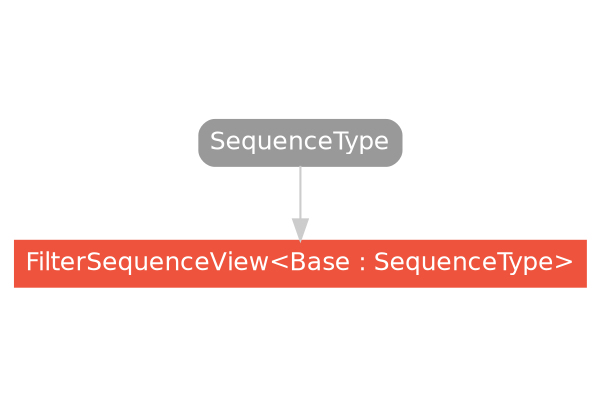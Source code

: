 strict digraph "FilterSequenceView<Base : SequenceType> - Type Hierarchy - SwiftDoc.org" {
    pad="0.1,0.8"
    node [shape=box, style="filled,rounded", color="#999999", fillcolor="#999999", fontcolor=white, fontname=Helvetica, fontnames="Helvetica,sansserif", fontsize=12, margin="0.07,0.05", height="0.3"]
    edge [color="#cccccc"]
    "FilterSequenceView<Base : SequenceType>" [URL="/type/FilterSequenceView/", style="filled", fillcolor="#ee543d", color="#ee543d"]
    "SequenceType" [URL="/protocol/SequenceType/"]    "SequenceType" -> "FilterSequenceView<Base : SequenceType>"
    subgraph Types {
        rank = max; "FilterSequenceView<Base : SequenceType>";
    }
}